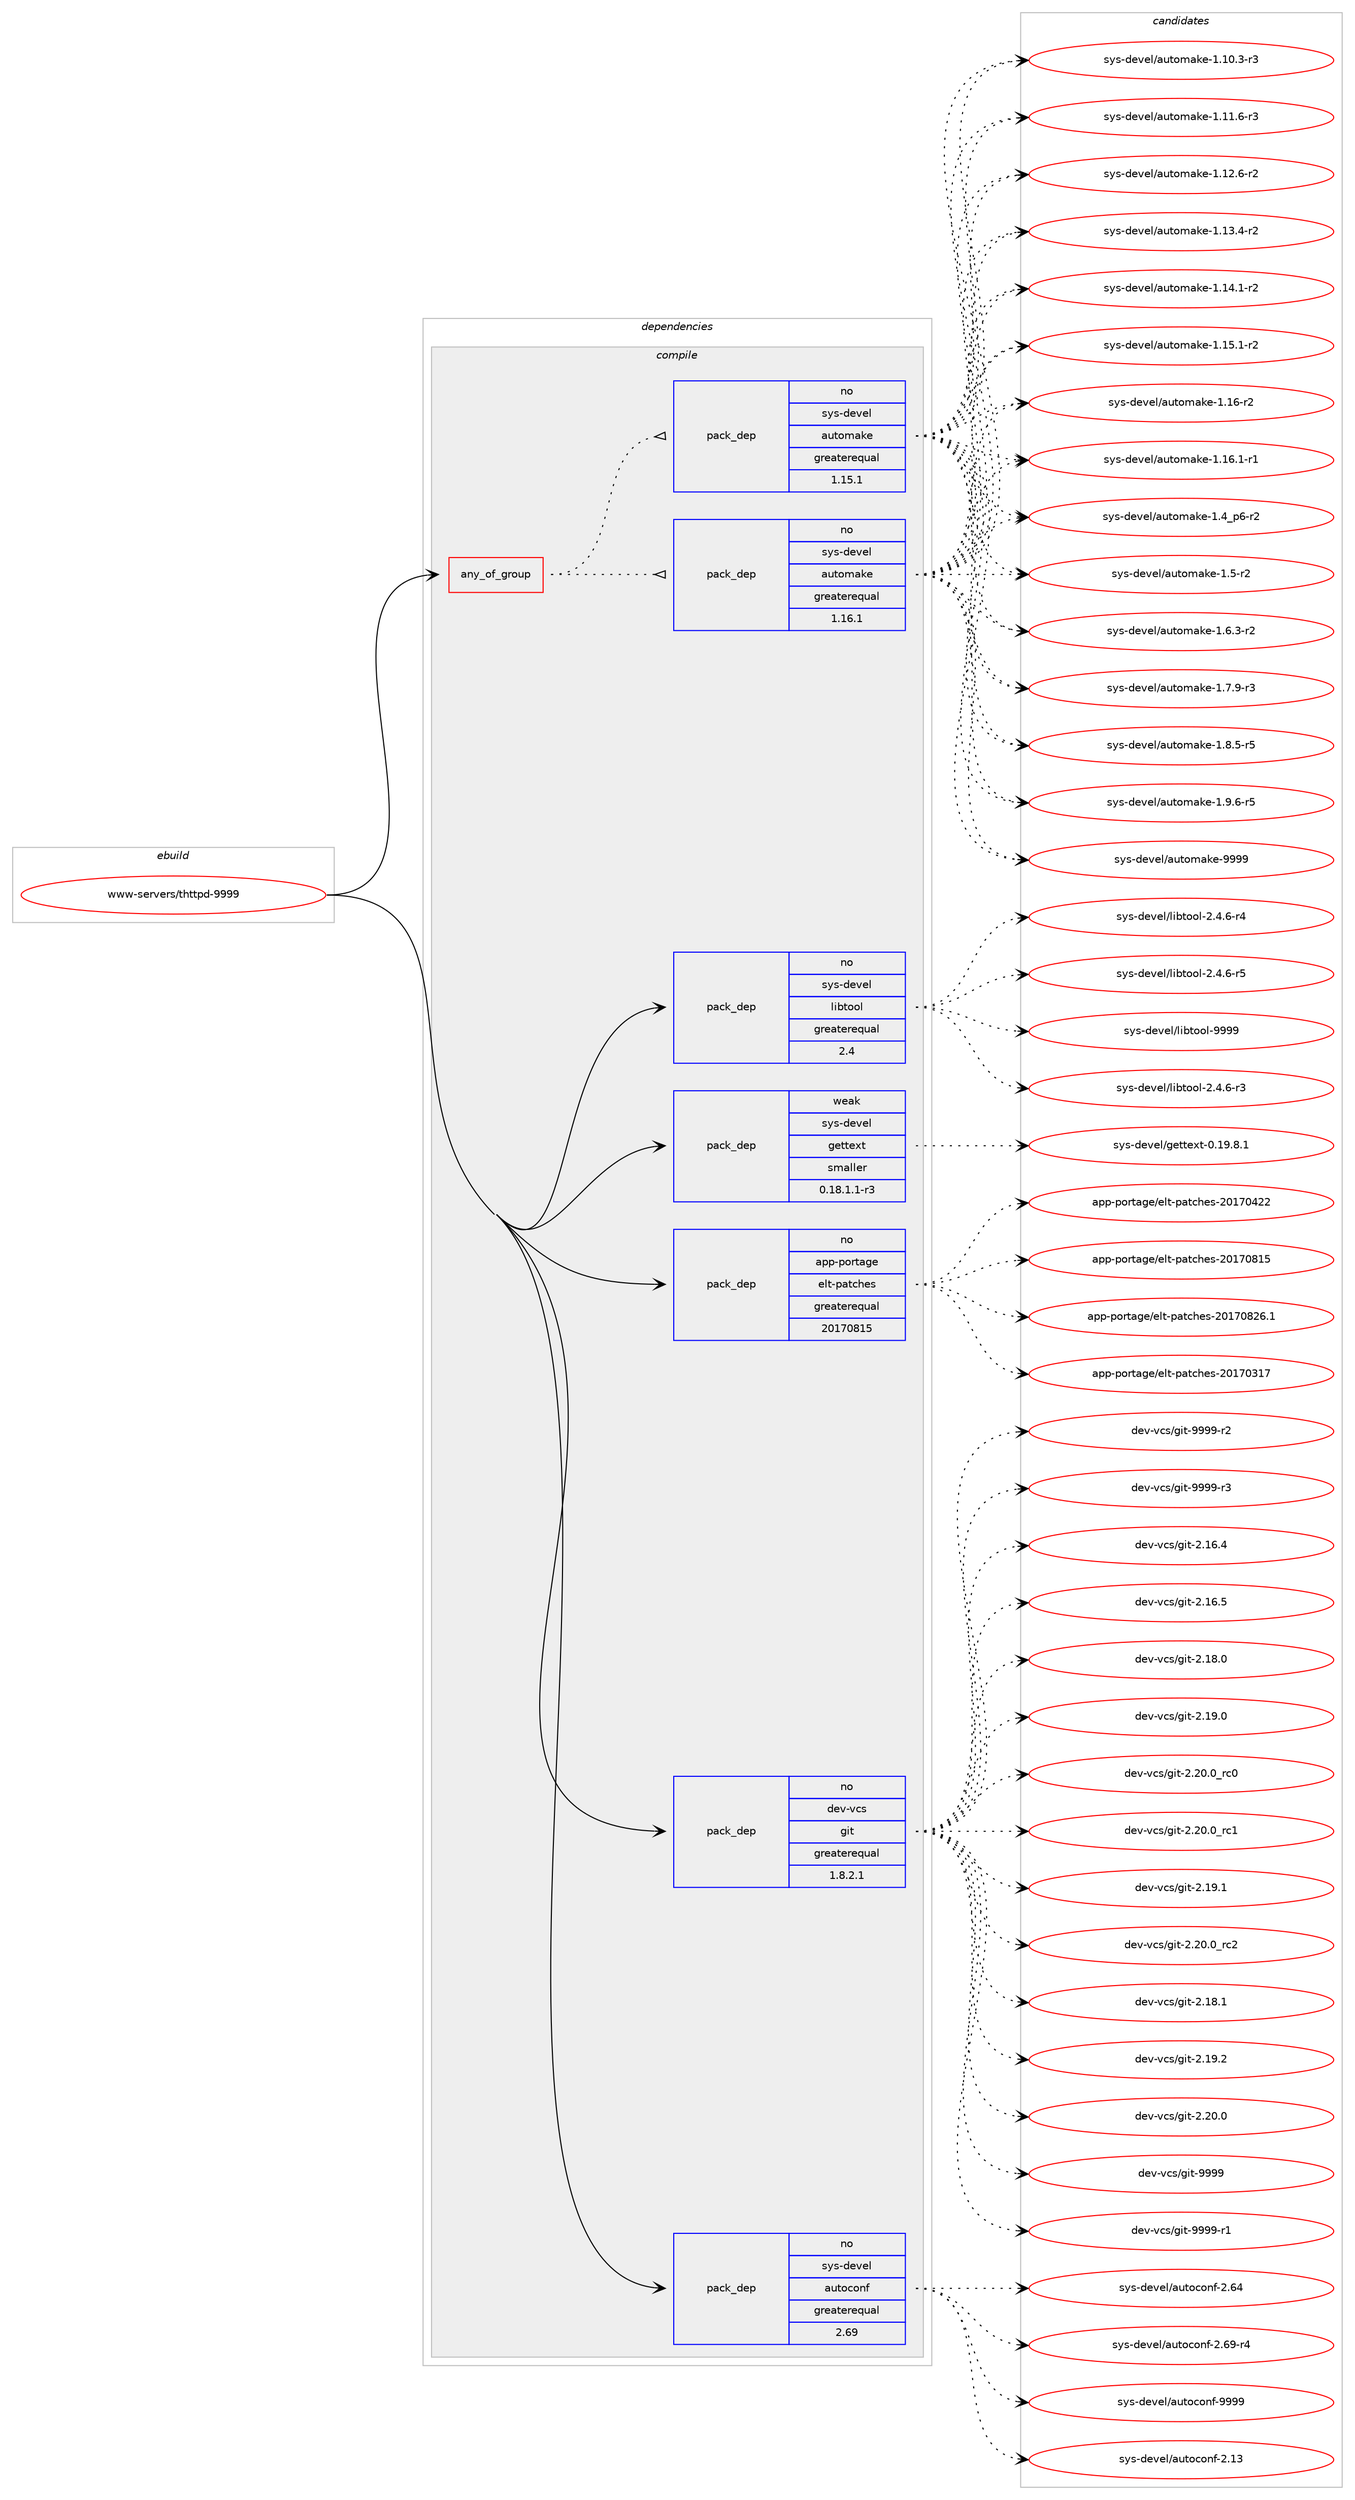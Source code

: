 digraph prolog {

# *************
# Graph options
# *************

newrank=true;
concentrate=true;
compound=true;
graph [rankdir=LR,fontname=Helvetica,fontsize=10,ranksep=1.5];#, ranksep=2.5, nodesep=0.2];
edge  [arrowhead=vee];
node  [fontname=Helvetica,fontsize=10];

# **********
# The ebuild
# **********

subgraph cluster_leftcol {
color=gray;
rank=same;
label=<<i>ebuild</i>>;
id [label="www-servers/thttpd-9999", color=red, width=4, href="../www-servers/thttpd-9999.svg"];
}

# ****************
# The dependencies
# ****************

subgraph cluster_midcol {
color=gray;
label=<<i>dependencies</i>>;
subgraph cluster_compile {
fillcolor="#eeeeee";
style=filled;
label=<<i>compile</i>>;
subgraph any171 {
dependency8537 [label=<<TABLE BORDER="0" CELLBORDER="1" CELLSPACING="0" CELLPADDING="4"><TR><TD CELLPADDING="10">any_of_group</TD></TR></TABLE>>, shape=none, color=red];subgraph pack6988 {
dependency8538 [label=<<TABLE BORDER="0" CELLBORDER="1" CELLSPACING="0" CELLPADDING="4" WIDTH="220"><TR><TD ROWSPAN="6" CELLPADDING="30">pack_dep</TD></TR><TR><TD WIDTH="110">no</TD></TR><TR><TD>sys-devel</TD></TR><TR><TD>automake</TD></TR><TR><TD>greaterequal</TD></TR><TR><TD>1.16.1</TD></TR></TABLE>>, shape=none, color=blue];
}
dependency8537:e -> dependency8538:w [weight=20,style="dotted",arrowhead="oinv"];
subgraph pack6989 {
dependency8539 [label=<<TABLE BORDER="0" CELLBORDER="1" CELLSPACING="0" CELLPADDING="4" WIDTH="220"><TR><TD ROWSPAN="6" CELLPADDING="30">pack_dep</TD></TR><TR><TD WIDTH="110">no</TD></TR><TR><TD>sys-devel</TD></TR><TR><TD>automake</TD></TR><TR><TD>greaterequal</TD></TR><TR><TD>1.15.1</TD></TR></TABLE>>, shape=none, color=blue];
}
dependency8537:e -> dependency8539:w [weight=20,style="dotted",arrowhead="oinv"];
}
id:e -> dependency8537:w [weight=20,style="solid",arrowhead="vee"];
subgraph pack6990 {
dependency8540 [label=<<TABLE BORDER="0" CELLBORDER="1" CELLSPACING="0" CELLPADDING="4" WIDTH="220"><TR><TD ROWSPAN="6" CELLPADDING="30">pack_dep</TD></TR><TR><TD WIDTH="110">no</TD></TR><TR><TD>app-portage</TD></TR><TR><TD>elt-patches</TD></TR><TR><TD>greaterequal</TD></TR><TR><TD>20170815</TD></TR></TABLE>>, shape=none, color=blue];
}
id:e -> dependency8540:w [weight=20,style="solid",arrowhead="vee"];
subgraph pack6991 {
dependency8541 [label=<<TABLE BORDER="0" CELLBORDER="1" CELLSPACING="0" CELLPADDING="4" WIDTH="220"><TR><TD ROWSPAN="6" CELLPADDING="30">pack_dep</TD></TR><TR><TD WIDTH="110">no</TD></TR><TR><TD>dev-vcs</TD></TR><TR><TD>git</TD></TR><TR><TD>greaterequal</TD></TR><TR><TD>1.8.2.1</TD></TR></TABLE>>, shape=none, color=blue];
}
id:e -> dependency8541:w [weight=20,style="solid",arrowhead="vee"];
subgraph pack6992 {
dependency8542 [label=<<TABLE BORDER="0" CELLBORDER="1" CELLSPACING="0" CELLPADDING="4" WIDTH="220"><TR><TD ROWSPAN="6" CELLPADDING="30">pack_dep</TD></TR><TR><TD WIDTH="110">no</TD></TR><TR><TD>sys-devel</TD></TR><TR><TD>autoconf</TD></TR><TR><TD>greaterequal</TD></TR><TR><TD>2.69</TD></TR></TABLE>>, shape=none, color=blue];
}
id:e -> dependency8542:w [weight=20,style="solid",arrowhead="vee"];
subgraph pack6993 {
dependency8543 [label=<<TABLE BORDER="0" CELLBORDER="1" CELLSPACING="0" CELLPADDING="4" WIDTH="220"><TR><TD ROWSPAN="6" CELLPADDING="30">pack_dep</TD></TR><TR><TD WIDTH="110">no</TD></TR><TR><TD>sys-devel</TD></TR><TR><TD>libtool</TD></TR><TR><TD>greaterequal</TD></TR><TR><TD>2.4</TD></TR></TABLE>>, shape=none, color=blue];
}
id:e -> dependency8543:w [weight=20,style="solid",arrowhead="vee"];
subgraph pack6994 {
dependency8544 [label=<<TABLE BORDER="0" CELLBORDER="1" CELLSPACING="0" CELLPADDING="4" WIDTH="220"><TR><TD ROWSPAN="6" CELLPADDING="30">pack_dep</TD></TR><TR><TD WIDTH="110">weak</TD></TR><TR><TD>sys-devel</TD></TR><TR><TD>gettext</TD></TR><TR><TD>smaller</TD></TR><TR><TD>0.18.1.1-r3</TD></TR></TABLE>>, shape=none, color=blue];
}
id:e -> dependency8544:w [weight=20,style="solid",arrowhead="vee"];
}
subgraph cluster_compileandrun {
fillcolor="#eeeeee";
style=filled;
label=<<i>compile and run</i>>;
}
subgraph cluster_run {
fillcolor="#eeeeee";
style=filled;
label=<<i>run</i>>;
}
}

# **************
# The candidates
# **************

subgraph cluster_choices {
rank=same;
color=gray;
label=<<i>candidates</i>>;

subgraph choice6988 {
color=black;
nodesep=1;
choice11512111545100101118101108479711711611110997107101454946494846514511451 [label="sys-devel/automake-1.10.3-r3", color=red, width=4,href="../sys-devel/automake-1.10.3-r3.svg"];
choice11512111545100101118101108479711711611110997107101454946494946544511451 [label="sys-devel/automake-1.11.6-r3", color=red, width=4,href="../sys-devel/automake-1.11.6-r3.svg"];
choice11512111545100101118101108479711711611110997107101454946495046544511450 [label="sys-devel/automake-1.12.6-r2", color=red, width=4,href="../sys-devel/automake-1.12.6-r2.svg"];
choice11512111545100101118101108479711711611110997107101454946495146524511450 [label="sys-devel/automake-1.13.4-r2", color=red, width=4,href="../sys-devel/automake-1.13.4-r2.svg"];
choice11512111545100101118101108479711711611110997107101454946495246494511450 [label="sys-devel/automake-1.14.1-r2", color=red, width=4,href="../sys-devel/automake-1.14.1-r2.svg"];
choice11512111545100101118101108479711711611110997107101454946495346494511450 [label="sys-devel/automake-1.15.1-r2", color=red, width=4,href="../sys-devel/automake-1.15.1-r2.svg"];
choice1151211154510010111810110847971171161111099710710145494649544511450 [label="sys-devel/automake-1.16-r2", color=red, width=4,href="../sys-devel/automake-1.16-r2.svg"];
choice11512111545100101118101108479711711611110997107101454946495446494511449 [label="sys-devel/automake-1.16.1-r1", color=red, width=4,href="../sys-devel/automake-1.16.1-r1.svg"];
choice115121115451001011181011084797117116111109971071014549465295112544511450 [label="sys-devel/automake-1.4_p6-r2", color=red, width=4,href="../sys-devel/automake-1.4_p6-r2.svg"];
choice11512111545100101118101108479711711611110997107101454946534511450 [label="sys-devel/automake-1.5-r2", color=red, width=4,href="../sys-devel/automake-1.5-r2.svg"];
choice115121115451001011181011084797117116111109971071014549465446514511450 [label="sys-devel/automake-1.6.3-r2", color=red, width=4,href="../sys-devel/automake-1.6.3-r2.svg"];
choice115121115451001011181011084797117116111109971071014549465546574511451 [label="sys-devel/automake-1.7.9-r3", color=red, width=4,href="../sys-devel/automake-1.7.9-r3.svg"];
choice115121115451001011181011084797117116111109971071014549465646534511453 [label="sys-devel/automake-1.8.5-r5", color=red, width=4,href="../sys-devel/automake-1.8.5-r5.svg"];
choice115121115451001011181011084797117116111109971071014549465746544511453 [label="sys-devel/automake-1.9.6-r5", color=red, width=4,href="../sys-devel/automake-1.9.6-r5.svg"];
choice115121115451001011181011084797117116111109971071014557575757 [label="sys-devel/automake-9999", color=red, width=4,href="../sys-devel/automake-9999.svg"];
dependency8538:e -> choice11512111545100101118101108479711711611110997107101454946494846514511451:w [style=dotted,weight="100"];
dependency8538:e -> choice11512111545100101118101108479711711611110997107101454946494946544511451:w [style=dotted,weight="100"];
dependency8538:e -> choice11512111545100101118101108479711711611110997107101454946495046544511450:w [style=dotted,weight="100"];
dependency8538:e -> choice11512111545100101118101108479711711611110997107101454946495146524511450:w [style=dotted,weight="100"];
dependency8538:e -> choice11512111545100101118101108479711711611110997107101454946495246494511450:w [style=dotted,weight="100"];
dependency8538:e -> choice11512111545100101118101108479711711611110997107101454946495346494511450:w [style=dotted,weight="100"];
dependency8538:e -> choice1151211154510010111810110847971171161111099710710145494649544511450:w [style=dotted,weight="100"];
dependency8538:e -> choice11512111545100101118101108479711711611110997107101454946495446494511449:w [style=dotted,weight="100"];
dependency8538:e -> choice115121115451001011181011084797117116111109971071014549465295112544511450:w [style=dotted,weight="100"];
dependency8538:e -> choice11512111545100101118101108479711711611110997107101454946534511450:w [style=dotted,weight="100"];
dependency8538:e -> choice115121115451001011181011084797117116111109971071014549465446514511450:w [style=dotted,weight="100"];
dependency8538:e -> choice115121115451001011181011084797117116111109971071014549465546574511451:w [style=dotted,weight="100"];
dependency8538:e -> choice115121115451001011181011084797117116111109971071014549465646534511453:w [style=dotted,weight="100"];
dependency8538:e -> choice115121115451001011181011084797117116111109971071014549465746544511453:w [style=dotted,weight="100"];
dependency8538:e -> choice115121115451001011181011084797117116111109971071014557575757:w [style=dotted,weight="100"];
}
subgraph choice6989 {
color=black;
nodesep=1;
choice11512111545100101118101108479711711611110997107101454946494846514511451 [label="sys-devel/automake-1.10.3-r3", color=red, width=4,href="../sys-devel/automake-1.10.3-r3.svg"];
choice11512111545100101118101108479711711611110997107101454946494946544511451 [label="sys-devel/automake-1.11.6-r3", color=red, width=4,href="../sys-devel/automake-1.11.6-r3.svg"];
choice11512111545100101118101108479711711611110997107101454946495046544511450 [label="sys-devel/automake-1.12.6-r2", color=red, width=4,href="../sys-devel/automake-1.12.6-r2.svg"];
choice11512111545100101118101108479711711611110997107101454946495146524511450 [label="sys-devel/automake-1.13.4-r2", color=red, width=4,href="../sys-devel/automake-1.13.4-r2.svg"];
choice11512111545100101118101108479711711611110997107101454946495246494511450 [label="sys-devel/automake-1.14.1-r2", color=red, width=4,href="../sys-devel/automake-1.14.1-r2.svg"];
choice11512111545100101118101108479711711611110997107101454946495346494511450 [label="sys-devel/automake-1.15.1-r2", color=red, width=4,href="../sys-devel/automake-1.15.1-r2.svg"];
choice1151211154510010111810110847971171161111099710710145494649544511450 [label="sys-devel/automake-1.16-r2", color=red, width=4,href="../sys-devel/automake-1.16-r2.svg"];
choice11512111545100101118101108479711711611110997107101454946495446494511449 [label="sys-devel/automake-1.16.1-r1", color=red, width=4,href="../sys-devel/automake-1.16.1-r1.svg"];
choice115121115451001011181011084797117116111109971071014549465295112544511450 [label="sys-devel/automake-1.4_p6-r2", color=red, width=4,href="../sys-devel/automake-1.4_p6-r2.svg"];
choice11512111545100101118101108479711711611110997107101454946534511450 [label="sys-devel/automake-1.5-r2", color=red, width=4,href="../sys-devel/automake-1.5-r2.svg"];
choice115121115451001011181011084797117116111109971071014549465446514511450 [label="sys-devel/automake-1.6.3-r2", color=red, width=4,href="../sys-devel/automake-1.6.3-r2.svg"];
choice115121115451001011181011084797117116111109971071014549465546574511451 [label="sys-devel/automake-1.7.9-r3", color=red, width=4,href="../sys-devel/automake-1.7.9-r3.svg"];
choice115121115451001011181011084797117116111109971071014549465646534511453 [label="sys-devel/automake-1.8.5-r5", color=red, width=4,href="../sys-devel/automake-1.8.5-r5.svg"];
choice115121115451001011181011084797117116111109971071014549465746544511453 [label="sys-devel/automake-1.9.6-r5", color=red, width=4,href="../sys-devel/automake-1.9.6-r5.svg"];
choice115121115451001011181011084797117116111109971071014557575757 [label="sys-devel/automake-9999", color=red, width=4,href="../sys-devel/automake-9999.svg"];
dependency8539:e -> choice11512111545100101118101108479711711611110997107101454946494846514511451:w [style=dotted,weight="100"];
dependency8539:e -> choice11512111545100101118101108479711711611110997107101454946494946544511451:w [style=dotted,weight="100"];
dependency8539:e -> choice11512111545100101118101108479711711611110997107101454946495046544511450:w [style=dotted,weight="100"];
dependency8539:e -> choice11512111545100101118101108479711711611110997107101454946495146524511450:w [style=dotted,weight="100"];
dependency8539:e -> choice11512111545100101118101108479711711611110997107101454946495246494511450:w [style=dotted,weight="100"];
dependency8539:e -> choice11512111545100101118101108479711711611110997107101454946495346494511450:w [style=dotted,weight="100"];
dependency8539:e -> choice1151211154510010111810110847971171161111099710710145494649544511450:w [style=dotted,weight="100"];
dependency8539:e -> choice11512111545100101118101108479711711611110997107101454946495446494511449:w [style=dotted,weight="100"];
dependency8539:e -> choice115121115451001011181011084797117116111109971071014549465295112544511450:w [style=dotted,weight="100"];
dependency8539:e -> choice11512111545100101118101108479711711611110997107101454946534511450:w [style=dotted,weight="100"];
dependency8539:e -> choice115121115451001011181011084797117116111109971071014549465446514511450:w [style=dotted,weight="100"];
dependency8539:e -> choice115121115451001011181011084797117116111109971071014549465546574511451:w [style=dotted,weight="100"];
dependency8539:e -> choice115121115451001011181011084797117116111109971071014549465646534511453:w [style=dotted,weight="100"];
dependency8539:e -> choice115121115451001011181011084797117116111109971071014549465746544511453:w [style=dotted,weight="100"];
dependency8539:e -> choice115121115451001011181011084797117116111109971071014557575757:w [style=dotted,weight="100"];
}
subgraph choice6990 {
color=black;
nodesep=1;
choice97112112451121111141169710310147101108116451129711699104101115455048495548514955 [label="app-portage/elt-patches-20170317", color=red, width=4,href="../app-portage/elt-patches-20170317.svg"];
choice97112112451121111141169710310147101108116451129711699104101115455048495548525050 [label="app-portage/elt-patches-20170422", color=red, width=4,href="../app-portage/elt-patches-20170422.svg"];
choice97112112451121111141169710310147101108116451129711699104101115455048495548564953 [label="app-portage/elt-patches-20170815", color=red, width=4,href="../app-portage/elt-patches-20170815.svg"];
choice971121124511211111411697103101471011081164511297116991041011154550484955485650544649 [label="app-portage/elt-patches-20170826.1", color=red, width=4,href="../app-portage/elt-patches-20170826.1.svg"];
dependency8540:e -> choice97112112451121111141169710310147101108116451129711699104101115455048495548514955:w [style=dotted,weight="100"];
dependency8540:e -> choice97112112451121111141169710310147101108116451129711699104101115455048495548525050:w [style=dotted,weight="100"];
dependency8540:e -> choice97112112451121111141169710310147101108116451129711699104101115455048495548564953:w [style=dotted,weight="100"];
dependency8540:e -> choice971121124511211111411697103101471011081164511297116991041011154550484955485650544649:w [style=dotted,weight="100"];
}
subgraph choice6991 {
color=black;
nodesep=1;
choice10010111845118991154710310511645504649544652 [label="dev-vcs/git-2.16.4", color=red, width=4,href="../dev-vcs/git-2.16.4.svg"];
choice10010111845118991154710310511645504649544653 [label="dev-vcs/git-2.16.5", color=red, width=4,href="../dev-vcs/git-2.16.5.svg"];
choice10010111845118991154710310511645504649564648 [label="dev-vcs/git-2.18.0", color=red, width=4,href="../dev-vcs/git-2.18.0.svg"];
choice10010111845118991154710310511645504649574648 [label="dev-vcs/git-2.19.0", color=red, width=4,href="../dev-vcs/git-2.19.0.svg"];
choice10010111845118991154710310511645504650484648951149948 [label="dev-vcs/git-2.20.0_rc0", color=red, width=4,href="../dev-vcs/git-2.20.0_rc0.svg"];
choice10010111845118991154710310511645504650484648951149949 [label="dev-vcs/git-2.20.0_rc1", color=red, width=4,href="../dev-vcs/git-2.20.0_rc1.svg"];
choice10010111845118991154710310511645504649574649 [label="dev-vcs/git-2.19.1", color=red, width=4,href="../dev-vcs/git-2.19.1.svg"];
choice10010111845118991154710310511645504650484648951149950 [label="dev-vcs/git-2.20.0_rc2", color=red, width=4,href="../dev-vcs/git-2.20.0_rc2.svg"];
choice10010111845118991154710310511645504649564649 [label="dev-vcs/git-2.18.1", color=red, width=4,href="../dev-vcs/git-2.18.1.svg"];
choice10010111845118991154710310511645504649574650 [label="dev-vcs/git-2.19.2", color=red, width=4,href="../dev-vcs/git-2.19.2.svg"];
choice10010111845118991154710310511645504650484648 [label="dev-vcs/git-2.20.0", color=red, width=4,href="../dev-vcs/git-2.20.0.svg"];
choice1001011184511899115471031051164557575757 [label="dev-vcs/git-9999", color=red, width=4,href="../dev-vcs/git-9999.svg"];
choice10010111845118991154710310511645575757574511449 [label="dev-vcs/git-9999-r1", color=red, width=4,href="../dev-vcs/git-9999-r1.svg"];
choice10010111845118991154710310511645575757574511450 [label="dev-vcs/git-9999-r2", color=red, width=4,href="../dev-vcs/git-9999-r2.svg"];
choice10010111845118991154710310511645575757574511451 [label="dev-vcs/git-9999-r3", color=red, width=4,href="../dev-vcs/git-9999-r3.svg"];
dependency8541:e -> choice10010111845118991154710310511645504649544652:w [style=dotted,weight="100"];
dependency8541:e -> choice10010111845118991154710310511645504649544653:w [style=dotted,weight="100"];
dependency8541:e -> choice10010111845118991154710310511645504649564648:w [style=dotted,weight="100"];
dependency8541:e -> choice10010111845118991154710310511645504649574648:w [style=dotted,weight="100"];
dependency8541:e -> choice10010111845118991154710310511645504650484648951149948:w [style=dotted,weight="100"];
dependency8541:e -> choice10010111845118991154710310511645504650484648951149949:w [style=dotted,weight="100"];
dependency8541:e -> choice10010111845118991154710310511645504649574649:w [style=dotted,weight="100"];
dependency8541:e -> choice10010111845118991154710310511645504650484648951149950:w [style=dotted,weight="100"];
dependency8541:e -> choice10010111845118991154710310511645504649564649:w [style=dotted,weight="100"];
dependency8541:e -> choice10010111845118991154710310511645504649574650:w [style=dotted,weight="100"];
dependency8541:e -> choice10010111845118991154710310511645504650484648:w [style=dotted,weight="100"];
dependency8541:e -> choice1001011184511899115471031051164557575757:w [style=dotted,weight="100"];
dependency8541:e -> choice10010111845118991154710310511645575757574511449:w [style=dotted,weight="100"];
dependency8541:e -> choice10010111845118991154710310511645575757574511450:w [style=dotted,weight="100"];
dependency8541:e -> choice10010111845118991154710310511645575757574511451:w [style=dotted,weight="100"];
}
subgraph choice6992 {
color=black;
nodesep=1;
choice115121115451001011181011084797117116111991111101024550464951 [label="sys-devel/autoconf-2.13", color=red, width=4,href="../sys-devel/autoconf-2.13.svg"];
choice115121115451001011181011084797117116111991111101024550465452 [label="sys-devel/autoconf-2.64", color=red, width=4,href="../sys-devel/autoconf-2.64.svg"];
choice1151211154510010111810110847971171161119911111010245504654574511452 [label="sys-devel/autoconf-2.69-r4", color=red, width=4,href="../sys-devel/autoconf-2.69-r4.svg"];
choice115121115451001011181011084797117116111991111101024557575757 [label="sys-devel/autoconf-9999", color=red, width=4,href="../sys-devel/autoconf-9999.svg"];
dependency8542:e -> choice115121115451001011181011084797117116111991111101024550464951:w [style=dotted,weight="100"];
dependency8542:e -> choice115121115451001011181011084797117116111991111101024550465452:w [style=dotted,weight="100"];
dependency8542:e -> choice1151211154510010111810110847971171161119911111010245504654574511452:w [style=dotted,weight="100"];
dependency8542:e -> choice115121115451001011181011084797117116111991111101024557575757:w [style=dotted,weight="100"];
}
subgraph choice6993 {
color=black;
nodesep=1;
choice1151211154510010111810110847108105981161111111084550465246544511451 [label="sys-devel/libtool-2.4.6-r3", color=red, width=4,href="../sys-devel/libtool-2.4.6-r3.svg"];
choice1151211154510010111810110847108105981161111111084550465246544511452 [label="sys-devel/libtool-2.4.6-r4", color=red, width=4,href="../sys-devel/libtool-2.4.6-r4.svg"];
choice1151211154510010111810110847108105981161111111084550465246544511453 [label="sys-devel/libtool-2.4.6-r5", color=red, width=4,href="../sys-devel/libtool-2.4.6-r5.svg"];
choice1151211154510010111810110847108105981161111111084557575757 [label="sys-devel/libtool-9999", color=red, width=4,href="../sys-devel/libtool-9999.svg"];
dependency8543:e -> choice1151211154510010111810110847108105981161111111084550465246544511451:w [style=dotted,weight="100"];
dependency8543:e -> choice1151211154510010111810110847108105981161111111084550465246544511452:w [style=dotted,weight="100"];
dependency8543:e -> choice1151211154510010111810110847108105981161111111084550465246544511453:w [style=dotted,weight="100"];
dependency8543:e -> choice1151211154510010111810110847108105981161111111084557575757:w [style=dotted,weight="100"];
}
subgraph choice6994 {
color=black;
nodesep=1;
choice1151211154510010111810110847103101116116101120116454846495746564649 [label="sys-devel/gettext-0.19.8.1", color=red, width=4,href="../sys-devel/gettext-0.19.8.1.svg"];
dependency8544:e -> choice1151211154510010111810110847103101116116101120116454846495746564649:w [style=dotted,weight="100"];
}
}

}
